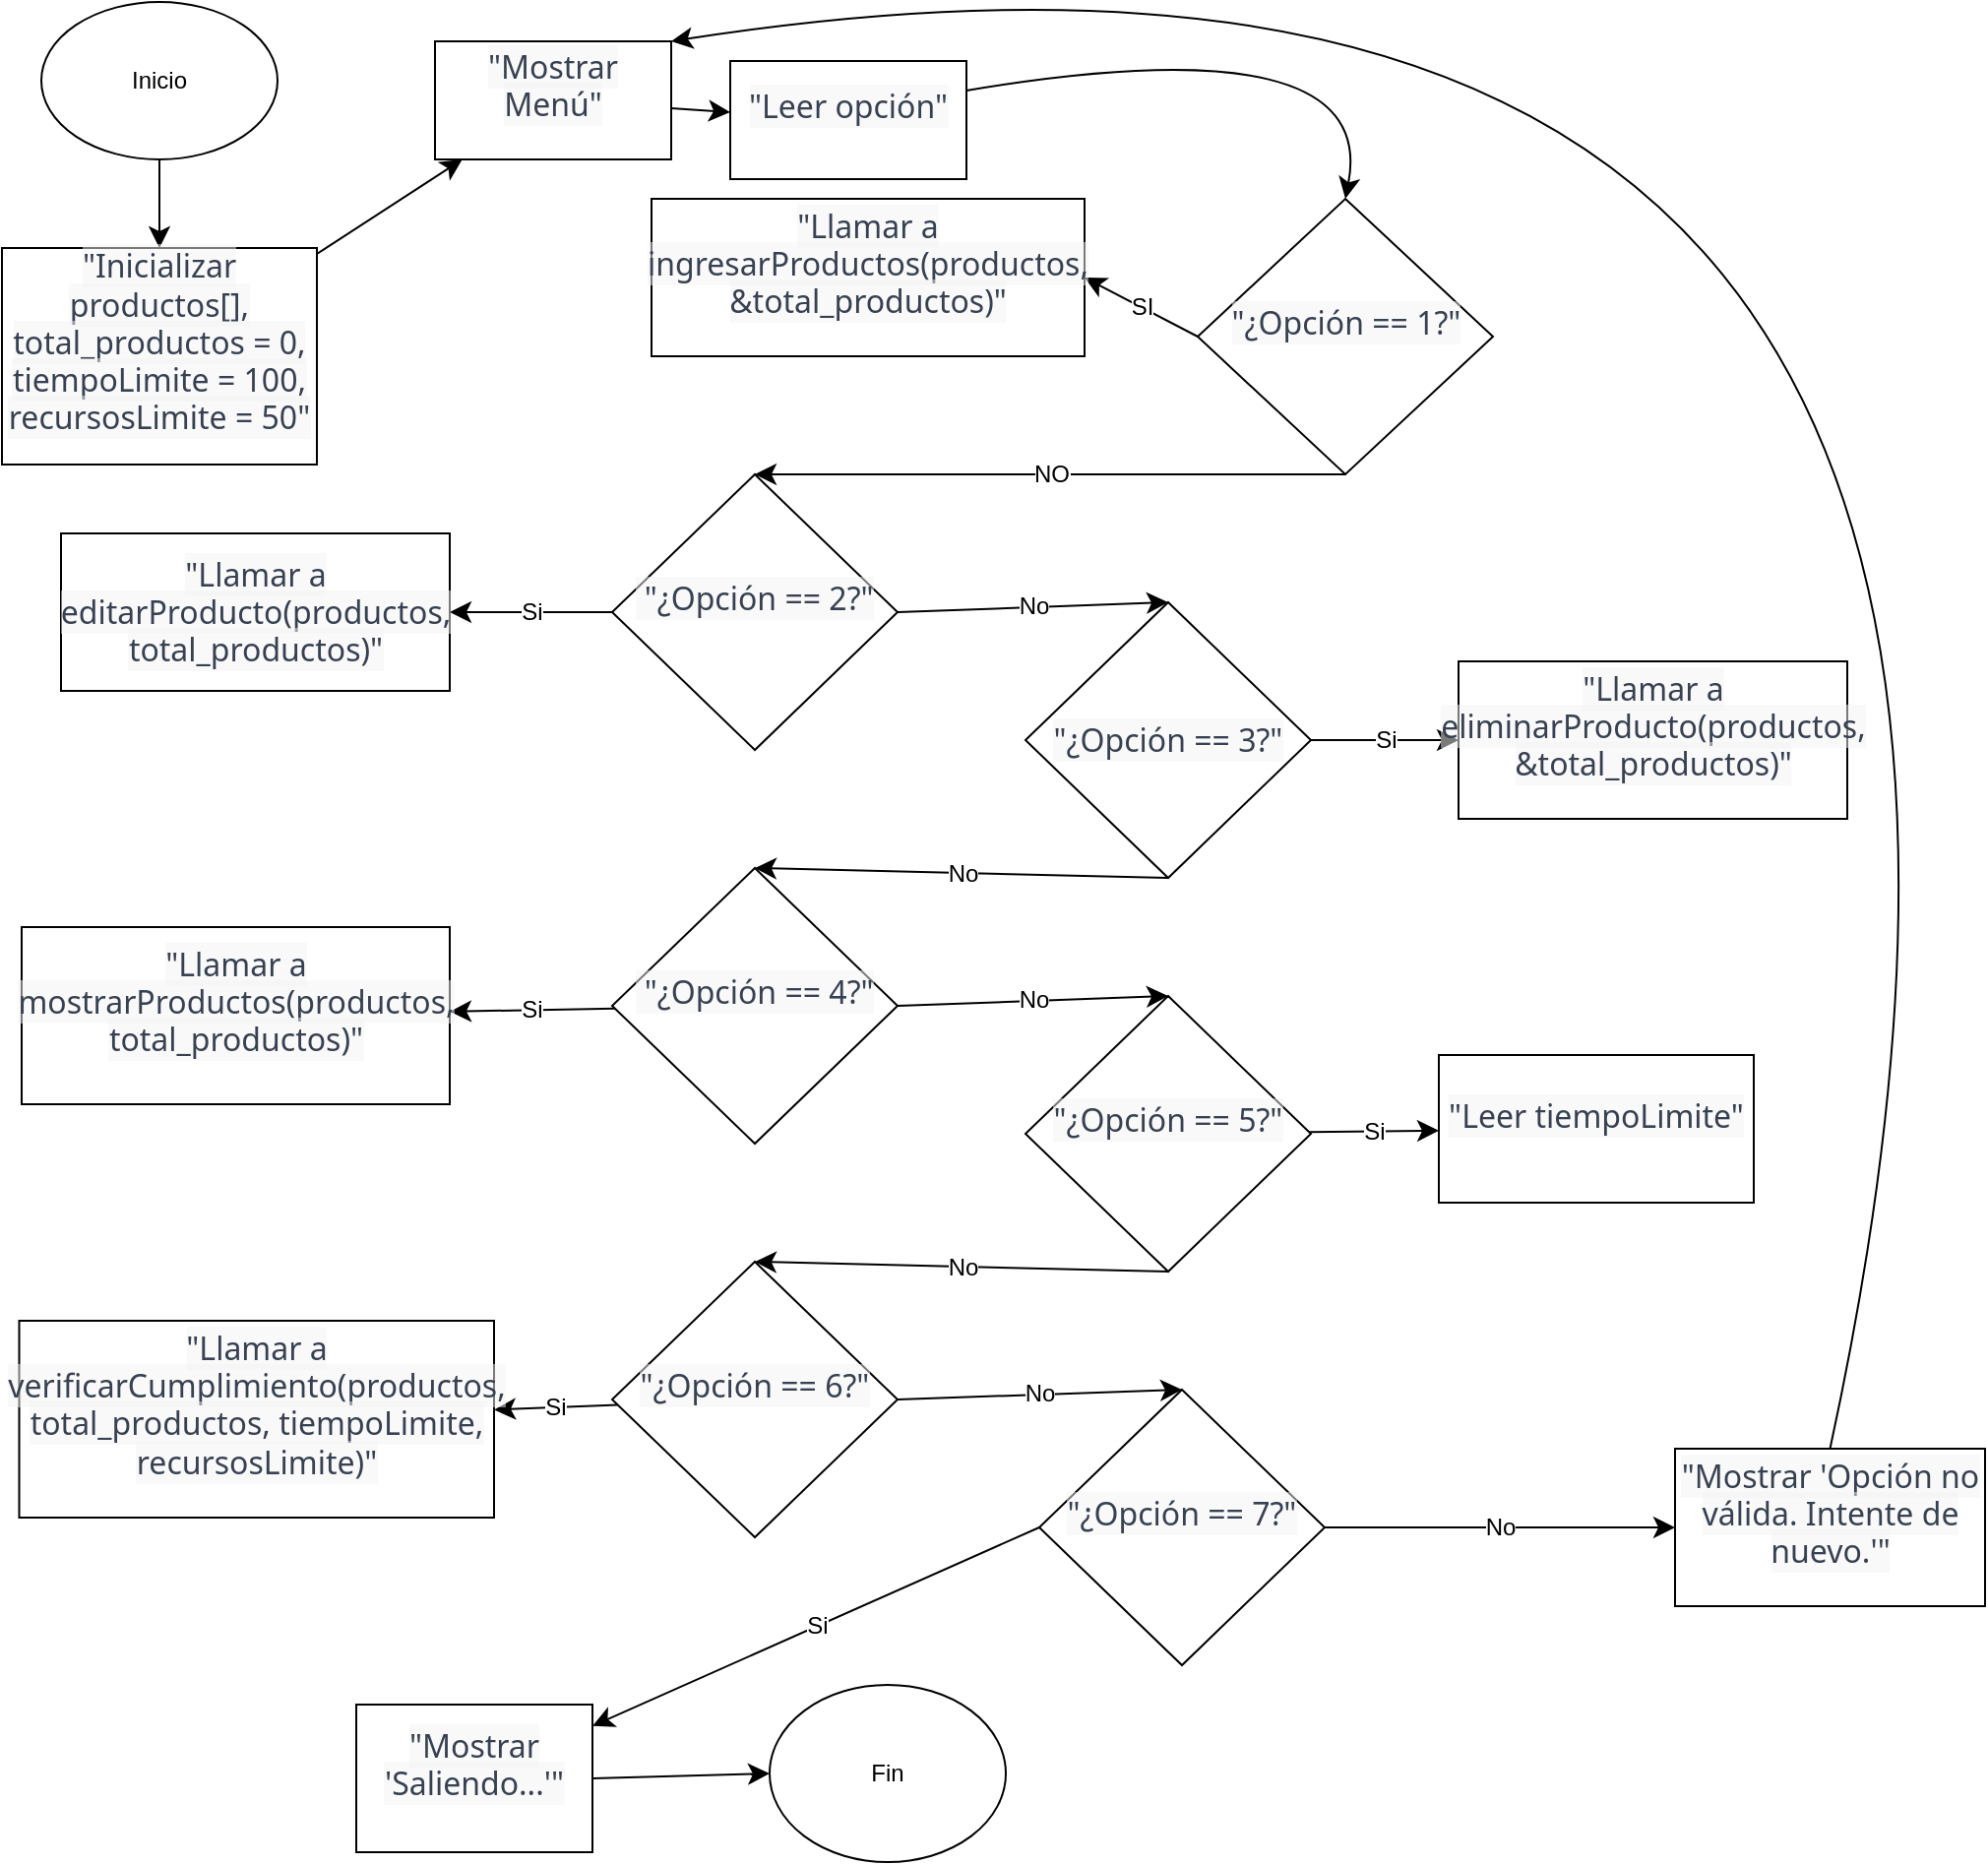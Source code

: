 <mxfile version="24.9.0">
  <diagram id="C5RBs43oDa-KdzZeNtuy" name="Page-1">
    <mxGraphModel dx="1042" dy="1144" grid="1" gridSize="10" guides="1" tooltips="1" connect="1" arrows="1" fold="1" page="1" pageScale="1" pageWidth="827" pageHeight="1169" math="0" shadow="0">
      <root>
        <mxCell id="WIyWlLk6GJQsqaUBKTNV-0" />
        <mxCell id="WIyWlLk6GJQsqaUBKTNV-1" parent="WIyWlLk6GJQsqaUBKTNV-0" />
        <mxCell id="Bw-I3z2QDtMhc6vS0BgG-15" style="edgeStyle=none;curved=1;rounded=0;orthogonalLoop=1;jettySize=auto;html=1;entryX=0.5;entryY=0;entryDx=0;entryDy=0;fontSize=12;startSize=8;endSize=8;" edge="1" parent="WIyWlLk6GJQsqaUBKTNV-1" source="Bw-I3z2QDtMhc6vS0BgG-1" target="Bw-I3z2QDtMhc6vS0BgG-5">
          <mxGeometry relative="1" as="geometry" />
        </mxCell>
        <mxCell id="Bw-I3z2QDtMhc6vS0BgG-1" value="&lt;font style=&quot;vertical-align: inherit;&quot;&gt;&lt;font style=&quot;vertical-align: inherit;&quot;&gt;Inicio&lt;/font&gt;&lt;/font&gt;" style="ellipse;whiteSpace=wrap;html=1;" vertex="1" parent="WIyWlLk6GJQsqaUBKTNV-1">
          <mxGeometry x="20" y="10" width="120" height="80" as="geometry" />
        </mxCell>
        <mxCell id="Bw-I3z2QDtMhc6vS0BgG-8" value="" style="edgeStyle=none;curved=1;rounded=0;orthogonalLoop=1;jettySize=auto;html=1;fontSize=12;startSize=8;endSize=8;" edge="1" parent="WIyWlLk6GJQsqaUBKTNV-1" source="Bw-I3z2QDtMhc6vS0BgG-5" target="Bw-I3z2QDtMhc6vS0BgG-7">
          <mxGeometry relative="1" as="geometry">
            <mxPoint x="313.33" y="282" as="sourcePoint" />
          </mxGeometry>
        </mxCell>
        <mxCell id="Bw-I3z2QDtMhc6vS0BgG-5" value="&#xa;&lt;span style=&quot;color: rgb(55, 65, 81); font-family: __Inter_d65c78, __Inter_Fallback_d65c78, ui-sans-serif, system-ui, sans-serif, &amp;quot;Apple Color Emoji&amp;quot;, &amp;quot;Segoe UI Emoji&amp;quot;, &amp;quot;Segoe UI Symbol&amp;quot;, &amp;quot;Noto Color Emoji&amp;quot;; font-size: 16px; font-style: normal; font-variant-ligatures: normal; font-variant-caps: normal; font-weight: 400; letter-spacing: normal; orphans: 2; text-align: left; text-indent: 0px; text-transform: none; widows: 2; word-spacing: 0px; -webkit-text-stroke-width: 0px; white-space: normal; background-color: rgba(244, 244, 245, 0.5); text-decoration-thickness: initial; text-decoration-style: initial; text-decoration-color: initial; display: inline !important; float: none;&quot;&gt;&quot;Inicializar productos[], total_productos = 0, tiempoLimite = 100, recursosLimite = 50&quot;&lt;/span&gt;&#xa;&#xa;" style="whiteSpace=wrap;html=1;" vertex="1" parent="WIyWlLk6GJQsqaUBKTNV-1">
          <mxGeometry y="135" width="160" height="110" as="geometry" />
        </mxCell>
        <mxCell id="Bw-I3z2QDtMhc6vS0BgG-35" value="" style="edgeStyle=none;curved=1;rounded=0;orthogonalLoop=1;jettySize=auto;html=1;fontSize=12;startSize=8;endSize=8;" edge="1" parent="WIyWlLk6GJQsqaUBKTNV-1" source="Bw-I3z2QDtMhc6vS0BgG-7" target="Bw-I3z2QDtMhc6vS0BgG-34">
          <mxGeometry relative="1" as="geometry" />
        </mxCell>
        <mxCell id="Bw-I3z2QDtMhc6vS0BgG-7" value="&#xa;&lt;span style=&quot;color: rgb(55, 65, 81); font-family: __Inter_d65c78, __Inter_Fallback_d65c78, ui-sans-serif, system-ui, sans-serif, &amp;quot;Apple Color Emoji&amp;quot;, &amp;quot;Segoe UI Emoji&amp;quot;, &amp;quot;Segoe UI Symbol&amp;quot;, &amp;quot;Noto Color Emoji&amp;quot;; font-size: 16px; font-style: normal; font-variant-ligatures: normal; font-variant-caps: normal; font-weight: 400; letter-spacing: normal; orphans: 2; text-align: left; text-indent: 0px; text-transform: none; widows: 2; word-spacing: 0px; -webkit-text-stroke-width: 0px; white-space: normal; background-color: rgba(244, 244, 245, 0.5); text-decoration-thickness: initial; text-decoration-style: initial; text-decoration-color: initial; display: inline !important; float: none;&quot;&gt;&quot;Mostrar Menú&quot;&lt;/span&gt;&#xa;&#xa;" style="whiteSpace=wrap;html=1;" vertex="1" parent="WIyWlLk6GJQsqaUBKTNV-1">
          <mxGeometry x="220.0" y="30" width="120" height="60" as="geometry" />
        </mxCell>
        <mxCell id="Bw-I3z2QDtMhc6vS0BgG-20" value="&lt;font style=&quot;vertical-align: inherit;&quot;&gt;&lt;font style=&quot;vertical-align: inherit;&quot;&gt;SI&lt;/font&gt;&lt;/font&gt;" style="edgeStyle=none;curved=1;rounded=0;orthogonalLoop=1;jettySize=auto;html=1;exitX=0;exitY=0.5;exitDx=0;exitDy=0;entryX=1;entryY=0.5;entryDx=0;entryDy=0;fontSize=12;startSize=8;endSize=8;" edge="1" parent="WIyWlLk6GJQsqaUBKTNV-1" source="Bw-I3z2QDtMhc6vS0BgG-11" target="Bw-I3z2QDtMhc6vS0BgG-13">
          <mxGeometry relative="1" as="geometry" />
        </mxCell>
        <mxCell id="Bw-I3z2QDtMhc6vS0BgG-54" value="&lt;font style=&quot;vertical-align: inherit;&quot;&gt;&lt;font style=&quot;vertical-align: inherit;&quot;&gt;NO&lt;/font&gt;&lt;/font&gt;" style="edgeStyle=none;curved=1;rounded=0;orthogonalLoop=1;jettySize=auto;html=1;exitX=0.5;exitY=1;exitDx=0;exitDy=0;entryX=0.5;entryY=0;entryDx=0;entryDy=0;fontSize=12;startSize=8;endSize=8;" edge="1" parent="WIyWlLk6GJQsqaUBKTNV-1" source="Bw-I3z2QDtMhc6vS0BgG-11" target="Bw-I3z2QDtMhc6vS0BgG-23">
          <mxGeometry relative="1" as="geometry" />
        </mxCell>
        <mxCell id="Bw-I3z2QDtMhc6vS0BgG-11" value="&#xa;&lt;span style=&quot;color: rgb(55, 65, 81); font-family: __Inter_d65c78, __Inter_Fallback_d65c78, ui-sans-serif, system-ui, sans-serif, &amp;quot;Apple Color Emoji&amp;quot;, &amp;quot;Segoe UI Emoji&amp;quot;, &amp;quot;Segoe UI Symbol&amp;quot;, &amp;quot;Noto Color Emoji&amp;quot;; font-size: 16px; font-style: normal; font-variant-ligatures: normal; font-variant-caps: normal; font-weight: 400; letter-spacing: normal; orphans: 2; text-align: left; text-indent: 0px; text-transform: none; widows: 2; word-spacing: 0px; -webkit-text-stroke-width: 0px; white-space: normal; background-color: rgba(244, 244, 245, 0.5); text-decoration-thickness: initial; text-decoration-style: initial; text-decoration-color: initial; display: inline !important; float: none;&quot;&gt;&quot;¿Opción == 1?&quot;&lt;/span&gt;&#xa;&#xa;" style="rhombus;whiteSpace=wrap;html=1;" vertex="1" parent="WIyWlLk6GJQsqaUBKTNV-1">
          <mxGeometry x="607.5" y="110" width="150" height="140" as="geometry" />
        </mxCell>
        <mxCell id="Bw-I3z2QDtMhc6vS0BgG-13" value="&#xa;&lt;span style=&quot;color: rgb(55, 65, 81); font-family: __Inter_d65c78, __Inter_Fallback_d65c78, ui-sans-serif, system-ui, sans-serif, &amp;quot;Apple Color Emoji&amp;quot;, &amp;quot;Segoe UI Emoji&amp;quot;, &amp;quot;Segoe UI Symbol&amp;quot;, &amp;quot;Noto Color Emoji&amp;quot;; font-size: 16px; font-style: normal; font-variant-ligatures: normal; font-variant-caps: normal; font-weight: 400; letter-spacing: normal; orphans: 2; text-align: left; text-indent: 0px; text-transform: none; widows: 2; word-spacing: 0px; -webkit-text-stroke-width: 0px; white-space: normal; background-color: rgba(244, 244, 245, 0.5); text-decoration-thickness: initial; text-decoration-style: initial; text-decoration-color: initial; display: inline !important; float: none;&quot;&gt;&quot;Llamar a ingresarProductos(productos, &amp;amp;total_productos)&quot;&lt;/span&gt;&#xa;&#xa;" style="whiteSpace=wrap;html=1;" vertex="1" parent="WIyWlLk6GJQsqaUBKTNV-1">
          <mxGeometry x="330" y="110" width="220" height="80" as="geometry" />
        </mxCell>
        <mxCell id="Bw-I3z2QDtMhc6vS0BgG-31" value="&lt;font style=&quot;vertical-align: inherit;&quot;&gt;&lt;font style=&quot;vertical-align: inherit;&quot;&gt;Si&lt;/font&gt;&lt;/font&gt;" style="edgeStyle=none;curved=1;rounded=0;orthogonalLoop=1;jettySize=auto;html=1;fontSize=12;startSize=8;endSize=8;" edge="1" parent="WIyWlLk6GJQsqaUBKTNV-1" source="Bw-I3z2QDtMhc6vS0BgG-23" target="Bw-I3z2QDtMhc6vS0BgG-30">
          <mxGeometry relative="1" as="geometry" />
        </mxCell>
        <mxCell id="Bw-I3z2QDtMhc6vS0BgG-55" value="&lt;font style=&quot;vertical-align: inherit;&quot;&gt;&lt;font style=&quot;vertical-align: inherit;&quot;&gt;No&lt;/font&gt;&lt;/font&gt;" style="edgeStyle=none;curved=1;rounded=0;orthogonalLoop=1;jettySize=auto;html=1;exitX=1;exitY=0.5;exitDx=0;exitDy=0;entryX=0.5;entryY=0;entryDx=0;entryDy=0;fontSize=12;startSize=8;endSize=8;" edge="1" parent="WIyWlLk6GJQsqaUBKTNV-1" source="Bw-I3z2QDtMhc6vS0BgG-23" target="Bw-I3z2QDtMhc6vS0BgG-40">
          <mxGeometry relative="1" as="geometry" />
        </mxCell>
        <mxCell id="Bw-I3z2QDtMhc6vS0BgG-23" value="&#xa;&lt;span style=&quot;color: rgb(55, 65, 81); font-family: __Inter_d65c78, __Inter_Fallback_d65c78, ui-sans-serif, system-ui, sans-serif, &amp;quot;Apple Color Emoji&amp;quot;, &amp;quot;Segoe UI Emoji&amp;quot;, &amp;quot;Segoe UI Symbol&amp;quot;, &amp;quot;Noto Color Emoji&amp;quot;; font-size: 16px; font-style: normal; font-variant-ligatures: normal; font-variant-caps: normal; font-weight: 400; letter-spacing: normal; orphans: 2; text-align: left; text-indent: 0px; text-transform: none; widows: 2; word-spacing: 0px; -webkit-text-stroke-width: 0px; white-space: normal; background-color: rgba(244, 244, 245, 0.5); text-decoration-thickness: initial; text-decoration-style: initial; text-decoration-color: initial; display: inline !important; float: none;&quot;&gt;&lt;span&gt;&amp;nbsp;&lt;/span&gt;&quot;¿Opción == 2?&quot;&lt;/span&gt;&#xa;&#xa;" style="rhombus;whiteSpace=wrap;html=1;" vertex="1" parent="WIyWlLk6GJQsqaUBKTNV-1">
          <mxGeometry x="310" y="250" width="145" height="140" as="geometry" />
        </mxCell>
        <mxCell id="Bw-I3z2QDtMhc6vS0BgG-30" value="&lt;span style=&quot;color: rgb(55, 65, 81); font-family: __Inter_d65c78, __Inter_Fallback_d65c78, ui-sans-serif, system-ui, sans-serif, &amp;quot;Apple Color Emoji&amp;quot;, &amp;quot;Segoe UI Emoji&amp;quot;, &amp;quot;Segoe UI Symbol&amp;quot;, &amp;quot;Noto Color Emoji&amp;quot;; font-size: 16px; text-align: left; background-color: rgba(244, 244, 245, 0.5);&quot;&gt;&lt;font style=&quot;vertical-align: inherit;&quot;&gt;&lt;font style=&quot;vertical-align: inherit;&quot;&gt;&quot;Llamar a editarProducto(productos, total_productos)&quot;&lt;/font&gt;&lt;/font&gt;&lt;/span&gt;" style="whiteSpace=wrap;html=1;" vertex="1" parent="WIyWlLk6GJQsqaUBKTNV-1">
          <mxGeometry x="30" y="280" width="197.5" height="80" as="geometry" />
        </mxCell>
        <mxCell id="Bw-I3z2QDtMhc6vS0BgG-37" style="edgeStyle=none;curved=1;rounded=0;orthogonalLoop=1;jettySize=auto;html=1;exitX=1;exitY=0.25;exitDx=0;exitDy=0;entryX=0.5;entryY=0;entryDx=0;entryDy=0;fontSize=12;startSize=8;endSize=8;" edge="1" parent="WIyWlLk6GJQsqaUBKTNV-1" source="Bw-I3z2QDtMhc6vS0BgG-34" target="Bw-I3z2QDtMhc6vS0BgG-11">
          <mxGeometry relative="1" as="geometry">
            <Array as="points">
              <mxPoint x="700" y="20" />
            </Array>
          </mxGeometry>
        </mxCell>
        <mxCell id="Bw-I3z2QDtMhc6vS0BgG-34" value="&#xa;&lt;span style=&quot;color: rgb(55, 65, 81); font-family: __Inter_d65c78, __Inter_Fallback_d65c78, ui-sans-serif, system-ui, sans-serif, &amp;quot;Apple Color Emoji&amp;quot;, &amp;quot;Segoe UI Emoji&amp;quot;, &amp;quot;Segoe UI Symbol&amp;quot;, &amp;quot;Noto Color Emoji&amp;quot;; font-size: 16px; font-style: normal; font-variant-ligatures: normal; font-variant-caps: normal; font-weight: 400; letter-spacing: normal; orphans: 2; text-align: left; text-indent: 0px; text-transform: none; widows: 2; word-spacing: 0px; -webkit-text-stroke-width: 0px; white-space: normal; background-color: rgba(244, 244, 245, 0.5); text-decoration-thickness: initial; text-decoration-style: initial; text-decoration-color: initial; display: inline !important; float: none;&quot;&gt;&quot;Leer opción&quot;&lt;/span&gt;&#xa;&#xa;" style="whiteSpace=wrap;html=1;" vertex="1" parent="WIyWlLk6GJQsqaUBKTNV-1">
          <mxGeometry x="370" y="40" width="120" height="60" as="geometry" />
        </mxCell>
        <mxCell id="Bw-I3z2QDtMhc6vS0BgG-39" value="&lt;font style=&quot;vertical-align: inherit;&quot;&gt;&lt;font style=&quot;vertical-align: inherit;&quot;&gt;Si&lt;/font&gt;&lt;/font&gt;" style="edgeStyle=none;curved=1;rounded=0;orthogonalLoop=1;jettySize=auto;html=1;fontSize=12;startSize=8;endSize=8;" edge="1" parent="WIyWlLk6GJQsqaUBKTNV-1" source="Bw-I3z2QDtMhc6vS0BgG-40" target="Bw-I3z2QDtMhc6vS0BgG-41">
          <mxGeometry relative="1" as="geometry" />
        </mxCell>
        <mxCell id="Bw-I3z2QDtMhc6vS0BgG-56" value="&lt;font style=&quot;vertical-align: inherit;&quot;&gt;&lt;font style=&quot;vertical-align: inherit;&quot;&gt;No&lt;/font&gt;&lt;/font&gt;" style="edgeStyle=none;curved=1;rounded=0;orthogonalLoop=1;jettySize=auto;html=1;exitX=0.5;exitY=1;exitDx=0;exitDy=0;entryX=0.5;entryY=0;entryDx=0;entryDy=0;fontSize=12;startSize=8;endSize=8;" edge="1" parent="WIyWlLk6GJQsqaUBKTNV-1" source="Bw-I3z2QDtMhc6vS0BgG-40" target="Bw-I3z2QDtMhc6vS0BgG-43">
          <mxGeometry relative="1" as="geometry" />
        </mxCell>
        <mxCell id="Bw-I3z2QDtMhc6vS0BgG-40" value="&lt;span style=&quot;color: rgb(55, 65, 81); font-family: __Inter_d65c78, __Inter_Fallback_d65c78, ui-sans-serif, system-ui, sans-serif, &amp;quot;Apple Color Emoji&amp;quot;, &amp;quot;Segoe UI Emoji&amp;quot;, &amp;quot;Segoe UI Symbol&amp;quot;, &amp;quot;Noto Color Emoji&amp;quot;; font-size: 16px; text-align: left; background-color: rgba(244, 244, 245, 0.5);&quot;&gt;&lt;font style=&quot;vertical-align: inherit;&quot;&gt;&lt;font style=&quot;vertical-align: inherit;&quot;&gt;&quot;¿Opción == 3?&quot;&lt;/font&gt;&lt;/font&gt;&lt;/span&gt;" style="rhombus;whiteSpace=wrap;html=1;" vertex="1" parent="WIyWlLk6GJQsqaUBKTNV-1">
          <mxGeometry x="520" y="315" width="145" height="140" as="geometry" />
        </mxCell>
        <mxCell id="Bw-I3z2QDtMhc6vS0BgG-41" value="&#xa;&lt;span style=&quot;color: rgb(55, 65, 81); font-family: __Inter_d65c78, __Inter_Fallback_d65c78, ui-sans-serif, system-ui, sans-serif, &amp;quot;Apple Color Emoji&amp;quot;, &amp;quot;Segoe UI Emoji&amp;quot;, &amp;quot;Segoe UI Symbol&amp;quot;, &amp;quot;Noto Color Emoji&amp;quot;; font-size: 16px; font-style: normal; font-variant-ligatures: normal; font-variant-caps: normal; font-weight: 400; letter-spacing: normal; orphans: 2; text-align: left; text-indent: 0px; text-transform: none; widows: 2; word-spacing: 0px; -webkit-text-stroke-width: 0px; white-space: normal; background-color: rgba(244, 244, 245, 0.5); text-decoration-thickness: initial; text-decoration-style: initial; text-decoration-color: initial; display: inline !important; float: none;&quot;&gt;&quot;Llamar a eliminarProducto(productos, &amp;amp;total_productos)&quot;&lt;/span&gt;&#xa;&#xa;" style="whiteSpace=wrap;html=1;" vertex="1" parent="WIyWlLk6GJQsqaUBKTNV-1">
          <mxGeometry x="740" y="345" width="197.5" height="80" as="geometry" />
        </mxCell>
        <mxCell id="Bw-I3z2QDtMhc6vS0BgG-42" value="&lt;font style=&quot;vertical-align: inherit;&quot;&gt;&lt;font style=&quot;vertical-align: inherit;&quot;&gt;Si&lt;/font&gt;&lt;/font&gt;" style="edgeStyle=none;curved=1;rounded=0;orthogonalLoop=1;jettySize=auto;html=1;fontSize=12;startSize=8;endSize=8;" edge="1" parent="WIyWlLk6GJQsqaUBKTNV-1" source="Bw-I3z2QDtMhc6vS0BgG-43" target="Bw-I3z2QDtMhc6vS0BgG-44">
          <mxGeometry relative="1" as="geometry" />
        </mxCell>
        <mxCell id="Bw-I3z2QDtMhc6vS0BgG-57" value="&lt;font style=&quot;vertical-align: inherit;&quot;&gt;&lt;font style=&quot;vertical-align: inherit;&quot;&gt;No&lt;/font&gt;&lt;/font&gt;" style="edgeStyle=none;curved=1;rounded=0;orthogonalLoop=1;jettySize=auto;html=1;exitX=1;exitY=0.5;exitDx=0;exitDy=0;entryX=0.5;entryY=0;entryDx=0;entryDy=0;fontSize=12;startSize=8;endSize=8;" edge="1" parent="WIyWlLk6GJQsqaUBKTNV-1" source="Bw-I3z2QDtMhc6vS0BgG-43" target="Bw-I3z2QDtMhc6vS0BgG-46">
          <mxGeometry relative="1" as="geometry" />
        </mxCell>
        <mxCell id="Bw-I3z2QDtMhc6vS0BgG-43" value="&#xa;&lt;span style=&quot;color: rgb(55, 65, 81); font-family: __Inter_d65c78, __Inter_Fallback_d65c78, ui-sans-serif, system-ui, sans-serif, &amp;quot;Apple Color Emoji&amp;quot;, &amp;quot;Segoe UI Emoji&amp;quot;, &amp;quot;Segoe UI Symbol&amp;quot;, &amp;quot;Noto Color Emoji&amp;quot;; font-size: 16px; font-style: normal; font-variant-ligatures: normal; font-variant-caps: normal; font-weight: 400; letter-spacing: normal; orphans: 2; text-align: left; text-indent: 0px; text-transform: none; widows: 2; word-spacing: 0px; -webkit-text-stroke-width: 0px; white-space: normal; background-color: rgba(244, 244, 245, 0.5); text-decoration-thickness: initial; text-decoration-style: initial; text-decoration-color: initial; display: inline !important; float: none;&quot;&gt;&lt;span&gt;&amp;nbsp;&lt;/span&gt;&quot;¿Opción == 4?&quot;&lt;/span&gt;&#xa;&#xa;" style="rhombus;whiteSpace=wrap;html=1;" vertex="1" parent="WIyWlLk6GJQsqaUBKTNV-1">
          <mxGeometry x="310" y="450" width="145" height="140" as="geometry" />
        </mxCell>
        <mxCell id="Bw-I3z2QDtMhc6vS0BgG-44" value="&#xa;&lt;span style=&quot;color: rgb(55, 65, 81); font-family: __Inter_d65c78, __Inter_Fallback_d65c78, ui-sans-serif, system-ui, sans-serif, &amp;quot;Apple Color Emoji&amp;quot;, &amp;quot;Segoe UI Emoji&amp;quot;, &amp;quot;Segoe UI Symbol&amp;quot;, &amp;quot;Noto Color Emoji&amp;quot;; font-size: 16px; font-style: normal; font-variant-ligatures: normal; font-variant-caps: normal; font-weight: 400; letter-spacing: normal; orphans: 2; text-align: left; text-indent: 0px; text-transform: none; widows: 2; word-spacing: 0px; -webkit-text-stroke-width: 0px; white-space: normal; background-color: rgba(244, 244, 245, 0.5); text-decoration-thickness: initial; text-decoration-style: initial; text-decoration-color: initial; display: inline !important; float: none;&quot;&gt;&quot;Llamar a mostrarProductos(productos, total_productos)&quot;&lt;/span&gt;&#xa;&#xa;" style="whiteSpace=wrap;html=1;" vertex="1" parent="WIyWlLk6GJQsqaUBKTNV-1">
          <mxGeometry x="10" y="480" width="217.5" height="90" as="geometry" />
        </mxCell>
        <mxCell id="Bw-I3z2QDtMhc6vS0BgG-45" value="&lt;font style=&quot;vertical-align: inherit;&quot;&gt;&lt;font style=&quot;vertical-align: inherit;&quot;&gt;Si&lt;/font&gt;&lt;/font&gt;" style="edgeStyle=none;curved=1;rounded=0;orthogonalLoop=1;jettySize=auto;html=1;fontSize=12;startSize=8;endSize=8;" edge="1" parent="WIyWlLk6GJQsqaUBKTNV-1" source="Bw-I3z2QDtMhc6vS0BgG-46" target="Bw-I3z2QDtMhc6vS0BgG-47">
          <mxGeometry relative="1" as="geometry" />
        </mxCell>
        <mxCell id="Bw-I3z2QDtMhc6vS0BgG-58" value="&lt;font style=&quot;vertical-align: inherit;&quot;&gt;&lt;font style=&quot;vertical-align: inherit;&quot;&gt;No&lt;/font&gt;&lt;/font&gt;" style="edgeStyle=none;curved=1;rounded=0;orthogonalLoop=1;jettySize=auto;html=1;exitX=0.5;exitY=1;exitDx=0;exitDy=0;entryX=0.5;entryY=0;entryDx=0;entryDy=0;fontSize=12;startSize=8;endSize=8;" edge="1" parent="WIyWlLk6GJQsqaUBKTNV-1" source="Bw-I3z2QDtMhc6vS0BgG-46" target="Bw-I3z2QDtMhc6vS0BgG-49">
          <mxGeometry relative="1" as="geometry" />
        </mxCell>
        <mxCell id="Bw-I3z2QDtMhc6vS0BgG-46" value="&#xa;&lt;span style=&quot;color: rgb(55, 65, 81); font-family: __Inter_d65c78, __Inter_Fallback_d65c78, ui-sans-serif, system-ui, sans-serif, &amp;quot;Apple Color Emoji&amp;quot;, &amp;quot;Segoe UI Emoji&amp;quot;, &amp;quot;Segoe UI Symbol&amp;quot;, &amp;quot;Noto Color Emoji&amp;quot;; font-size: 16px; font-style: normal; font-variant-ligatures: normal; font-variant-caps: normal; font-weight: 400; letter-spacing: normal; orphans: 2; text-align: left; text-indent: 0px; text-transform: none; widows: 2; word-spacing: 0px; -webkit-text-stroke-width: 0px; white-space: normal; background-color: rgba(244, 244, 245, 0.5); text-decoration-thickness: initial; text-decoration-style: initial; text-decoration-color: initial; display: inline !important; float: none;&quot;&gt;&quot;¿Opción == 5?&quot;&lt;/span&gt;&#xa;&#xa;" style="rhombus;whiteSpace=wrap;html=1;" vertex="1" parent="WIyWlLk6GJQsqaUBKTNV-1">
          <mxGeometry x="520" y="515" width="145" height="140" as="geometry" />
        </mxCell>
        <mxCell id="Bw-I3z2QDtMhc6vS0BgG-47" value="&#xa;&lt;span style=&quot;color: rgb(55, 65, 81); font-family: __Inter_d65c78, __Inter_Fallback_d65c78, ui-sans-serif, system-ui, sans-serif, &amp;quot;Apple Color Emoji&amp;quot;, &amp;quot;Segoe UI Emoji&amp;quot;, &amp;quot;Segoe UI Symbol&amp;quot;, &amp;quot;Noto Color Emoji&amp;quot;; font-size: 16px; font-style: normal; font-variant-ligatures: normal; font-variant-caps: normal; font-weight: 400; letter-spacing: normal; orphans: 2; text-align: left; text-indent: 0px; text-transform: none; widows: 2; word-spacing: 0px; -webkit-text-stroke-width: 0px; white-space: normal; background-color: rgba(244, 244, 245, 0.5); text-decoration-thickness: initial; text-decoration-style: initial; text-decoration-color: initial; display: inline !important; float: none;&quot;&gt;&quot;Leer tiempoLimite&quot;&lt;/span&gt;&#xa;&#xa;" style="whiteSpace=wrap;html=1;" vertex="1" parent="WIyWlLk6GJQsqaUBKTNV-1">
          <mxGeometry x="730" y="545" width="160" height="75" as="geometry" />
        </mxCell>
        <mxCell id="Bw-I3z2QDtMhc6vS0BgG-48" value="&lt;font style=&quot;vertical-align: inherit;&quot;&gt;&lt;font style=&quot;vertical-align: inherit;&quot;&gt;Si&lt;/font&gt;&lt;/font&gt;" style="edgeStyle=none;curved=1;rounded=0;orthogonalLoop=1;jettySize=auto;html=1;fontSize=12;startSize=8;endSize=8;" edge="1" parent="WIyWlLk6GJQsqaUBKTNV-1" source="Bw-I3z2QDtMhc6vS0BgG-49" target="Bw-I3z2QDtMhc6vS0BgG-50">
          <mxGeometry relative="1" as="geometry" />
        </mxCell>
        <mxCell id="Bw-I3z2QDtMhc6vS0BgG-59" value="&lt;font style=&quot;vertical-align: inherit;&quot;&gt;&lt;font style=&quot;vertical-align: inherit;&quot;&gt;No&lt;/font&gt;&lt;/font&gt;" style="edgeStyle=none;curved=1;rounded=0;orthogonalLoop=1;jettySize=auto;html=1;exitX=1;exitY=0.5;exitDx=0;exitDy=0;entryX=0.5;entryY=0;entryDx=0;entryDy=0;fontSize=12;startSize=8;endSize=8;" edge="1" parent="WIyWlLk6GJQsqaUBKTNV-1" source="Bw-I3z2QDtMhc6vS0BgG-49" target="Bw-I3z2QDtMhc6vS0BgG-52">
          <mxGeometry relative="1" as="geometry" />
        </mxCell>
        <mxCell id="Bw-I3z2QDtMhc6vS0BgG-49" value="&#xa;&lt;span style=&quot;color: rgb(55, 65, 81); font-family: __Inter_d65c78, __Inter_Fallback_d65c78, ui-sans-serif, system-ui, sans-serif, &amp;quot;Apple Color Emoji&amp;quot;, &amp;quot;Segoe UI Emoji&amp;quot;, &amp;quot;Segoe UI Symbol&amp;quot;, &amp;quot;Noto Color Emoji&amp;quot;; font-size: 16px; font-style: normal; font-variant-ligatures: normal; font-variant-caps: normal; font-weight: 400; letter-spacing: normal; orphans: 2; text-align: left; text-indent: 0px; text-transform: none; widows: 2; word-spacing: 0px; -webkit-text-stroke-width: 0px; white-space: normal; background-color: rgba(244, 244, 245, 0.5); text-decoration-thickness: initial; text-decoration-style: initial; text-decoration-color: initial; display: inline !important; float: none;&quot;&gt;&quot;¿Opción == 6?&quot;&lt;/span&gt;&#xa;&#xa;" style="rhombus;whiteSpace=wrap;html=1;" vertex="1" parent="WIyWlLk6GJQsqaUBKTNV-1">
          <mxGeometry x="310" y="650" width="145" height="140" as="geometry" />
        </mxCell>
        <mxCell id="Bw-I3z2QDtMhc6vS0BgG-50" value="&#xa;&lt;span style=&quot;color: rgb(55, 65, 81); font-family: __Inter_d65c78, __Inter_Fallback_d65c78, ui-sans-serif, system-ui, sans-serif, &amp;quot;Apple Color Emoji&amp;quot;, &amp;quot;Segoe UI Emoji&amp;quot;, &amp;quot;Segoe UI Symbol&amp;quot;, &amp;quot;Noto Color Emoji&amp;quot;; font-size: 16px; font-style: normal; font-variant-ligatures: normal; font-variant-caps: normal; font-weight: 400; letter-spacing: normal; orphans: 2; text-align: left; text-indent: 0px; text-transform: none; widows: 2; word-spacing: 0px; -webkit-text-stroke-width: 0px; white-space: normal; background-color: rgba(244, 244, 245, 0.5); text-decoration-thickness: initial; text-decoration-style: initial; text-decoration-color: initial; display: inline !important; float: none;&quot;&gt;&quot;Llamar a verificarCumplimiento(productos, total_productos, tiempoLimite, recursosLimite)&quot;&lt;/span&gt;&#xa;&#xa;" style="whiteSpace=wrap;html=1;" vertex="1" parent="WIyWlLk6GJQsqaUBKTNV-1">
          <mxGeometry x="8.75" y="680" width="241.25" height="100" as="geometry" />
        </mxCell>
        <mxCell id="Bw-I3z2QDtMhc6vS0BgG-51" value="&lt;font style=&quot;vertical-align: inherit;&quot;&gt;&lt;font style=&quot;vertical-align: inherit;&quot;&gt;Si&lt;/font&gt;&lt;/font&gt;" style="edgeStyle=none;curved=1;rounded=0;orthogonalLoop=1;jettySize=auto;html=1;fontSize=12;startSize=8;endSize=8;exitX=0;exitY=0.5;exitDx=0;exitDy=0;" edge="1" parent="WIyWlLk6GJQsqaUBKTNV-1" source="Bw-I3z2QDtMhc6vS0BgG-52" target="Bw-I3z2QDtMhc6vS0BgG-53">
          <mxGeometry relative="1" as="geometry" />
        </mxCell>
        <mxCell id="Bw-I3z2QDtMhc6vS0BgG-61" value="&lt;font style=&quot;vertical-align: inherit;&quot;&gt;&lt;font style=&quot;vertical-align: inherit;&quot;&gt;No&lt;/font&gt;&lt;/font&gt;" style="edgeStyle=none;curved=1;rounded=0;orthogonalLoop=1;jettySize=auto;html=1;fontSize=12;startSize=8;endSize=8;exitX=1;exitY=0.5;exitDx=0;exitDy=0;" edge="1" parent="WIyWlLk6GJQsqaUBKTNV-1" source="Bw-I3z2QDtMhc6vS0BgG-52" target="Bw-I3z2QDtMhc6vS0BgG-60">
          <mxGeometry relative="1" as="geometry" />
        </mxCell>
        <mxCell id="Bw-I3z2QDtMhc6vS0BgG-52" value="&#xa;&lt;span style=&quot;color: rgb(55, 65, 81); font-family: __Inter_d65c78, __Inter_Fallback_d65c78, ui-sans-serif, system-ui, sans-serif, &amp;quot;Apple Color Emoji&amp;quot;, &amp;quot;Segoe UI Emoji&amp;quot;, &amp;quot;Segoe UI Symbol&amp;quot;, &amp;quot;Noto Color Emoji&amp;quot;; font-size: 16px; font-style: normal; font-variant-ligatures: normal; font-variant-caps: normal; font-weight: 400; letter-spacing: normal; orphans: 2; text-align: left; text-indent: 0px; text-transform: none; widows: 2; word-spacing: 0px; -webkit-text-stroke-width: 0px; white-space: normal; background-color: rgba(244, 244, 245, 0.5); text-decoration-thickness: initial; text-decoration-style: initial; text-decoration-color: initial; display: inline !important; float: none;&quot;&gt;&quot;¿Opción == 7?&quot;&lt;/span&gt;&#xa;&#xa;" style="rhombus;whiteSpace=wrap;html=1;" vertex="1" parent="WIyWlLk6GJQsqaUBKTNV-1">
          <mxGeometry x="527" y="715" width="145" height="140" as="geometry" />
        </mxCell>
        <mxCell id="Bw-I3z2QDtMhc6vS0BgG-63" style="edgeStyle=none;curved=1;rounded=0;orthogonalLoop=1;jettySize=auto;html=1;exitX=1;exitY=0.5;exitDx=0;exitDy=0;entryX=0;entryY=0.5;entryDx=0;entryDy=0;fontSize=12;startSize=8;endSize=8;" edge="1" parent="WIyWlLk6GJQsqaUBKTNV-1" source="Bw-I3z2QDtMhc6vS0BgG-53" target="Bw-I3z2QDtMhc6vS0BgG-62">
          <mxGeometry relative="1" as="geometry" />
        </mxCell>
        <mxCell id="Bw-I3z2QDtMhc6vS0BgG-53" value="&#xa;&lt;span style=&quot;color: rgb(55, 65, 81); font-family: __Inter_d65c78, __Inter_Fallback_d65c78, ui-sans-serif, system-ui, sans-serif, &amp;quot;Apple Color Emoji&amp;quot;, &amp;quot;Segoe UI Emoji&amp;quot;, &amp;quot;Segoe UI Symbol&amp;quot;, &amp;quot;Noto Color Emoji&amp;quot;; font-size: 16px; font-style: normal; font-variant-ligatures: normal; font-variant-caps: normal; font-weight: 400; letter-spacing: normal; orphans: 2; text-align: left; text-indent: 0px; text-transform: none; widows: 2; word-spacing: 0px; -webkit-text-stroke-width: 0px; white-space: normal; background-color: rgba(244, 244, 245, 0.5); text-decoration-thickness: initial; text-decoration-style: initial; text-decoration-color: initial; display: inline !important; float: none;&quot;&gt;&quot;Mostrar &#39;Saliendo...&#39;&quot;&lt;/span&gt;&#xa;&#xa;" style="whiteSpace=wrap;html=1;" vertex="1" parent="WIyWlLk6GJQsqaUBKTNV-1">
          <mxGeometry x="180" y="875" width="120" height="75" as="geometry" />
        </mxCell>
        <mxCell id="Bw-I3z2QDtMhc6vS0BgG-66" style="edgeStyle=none;curved=1;rounded=0;orthogonalLoop=1;jettySize=auto;html=1;exitX=0.5;exitY=0;exitDx=0;exitDy=0;entryX=1;entryY=0;entryDx=0;entryDy=0;fontSize=12;startSize=8;endSize=8;" edge="1" parent="WIyWlLk6GJQsqaUBKTNV-1" source="Bw-I3z2QDtMhc6vS0BgG-60" target="Bw-I3z2QDtMhc6vS0BgG-7">
          <mxGeometry relative="1" as="geometry">
            <Array as="points">
              <mxPoint x="1110" y="-90" />
            </Array>
          </mxGeometry>
        </mxCell>
        <mxCell id="Bw-I3z2QDtMhc6vS0BgG-60" value="&#xa;&lt;span style=&quot;color: rgb(55, 65, 81); font-family: __Inter_d65c78, __Inter_Fallback_d65c78, ui-sans-serif, system-ui, sans-serif, &amp;quot;Apple Color Emoji&amp;quot;, &amp;quot;Segoe UI Emoji&amp;quot;, &amp;quot;Segoe UI Symbol&amp;quot;, &amp;quot;Noto Color Emoji&amp;quot;; font-size: 16px; font-style: normal; font-variant-ligatures: normal; font-variant-caps: normal; font-weight: 400; letter-spacing: normal; orphans: 2; text-align: left; text-indent: 0px; text-transform: none; widows: 2; word-spacing: 0px; -webkit-text-stroke-width: 0px; white-space: normal; background-color: rgba(244, 244, 245, 0.5); text-decoration-thickness: initial; text-decoration-style: initial; text-decoration-color: initial; display: inline !important; float: none;&quot;&gt;&quot;Mostrar &#39;Opción no válida. Intente de nuevo.&#39;&quot;&lt;/span&gt;&#xa;&#xa;" style="whiteSpace=wrap;html=1;" vertex="1" parent="WIyWlLk6GJQsqaUBKTNV-1">
          <mxGeometry x="850" y="745" width="157.5" height="80" as="geometry" />
        </mxCell>
        <mxCell id="Bw-I3z2QDtMhc6vS0BgG-62" value="&lt;font style=&quot;vertical-align: inherit;&quot;&gt;&lt;font style=&quot;vertical-align: inherit;&quot;&gt;Fin&lt;/font&gt;&lt;/font&gt;" style="ellipse;whiteSpace=wrap;html=1;" vertex="1" parent="WIyWlLk6GJQsqaUBKTNV-1">
          <mxGeometry x="390" y="865" width="120" height="90" as="geometry" />
        </mxCell>
      </root>
    </mxGraphModel>
  </diagram>
</mxfile>
